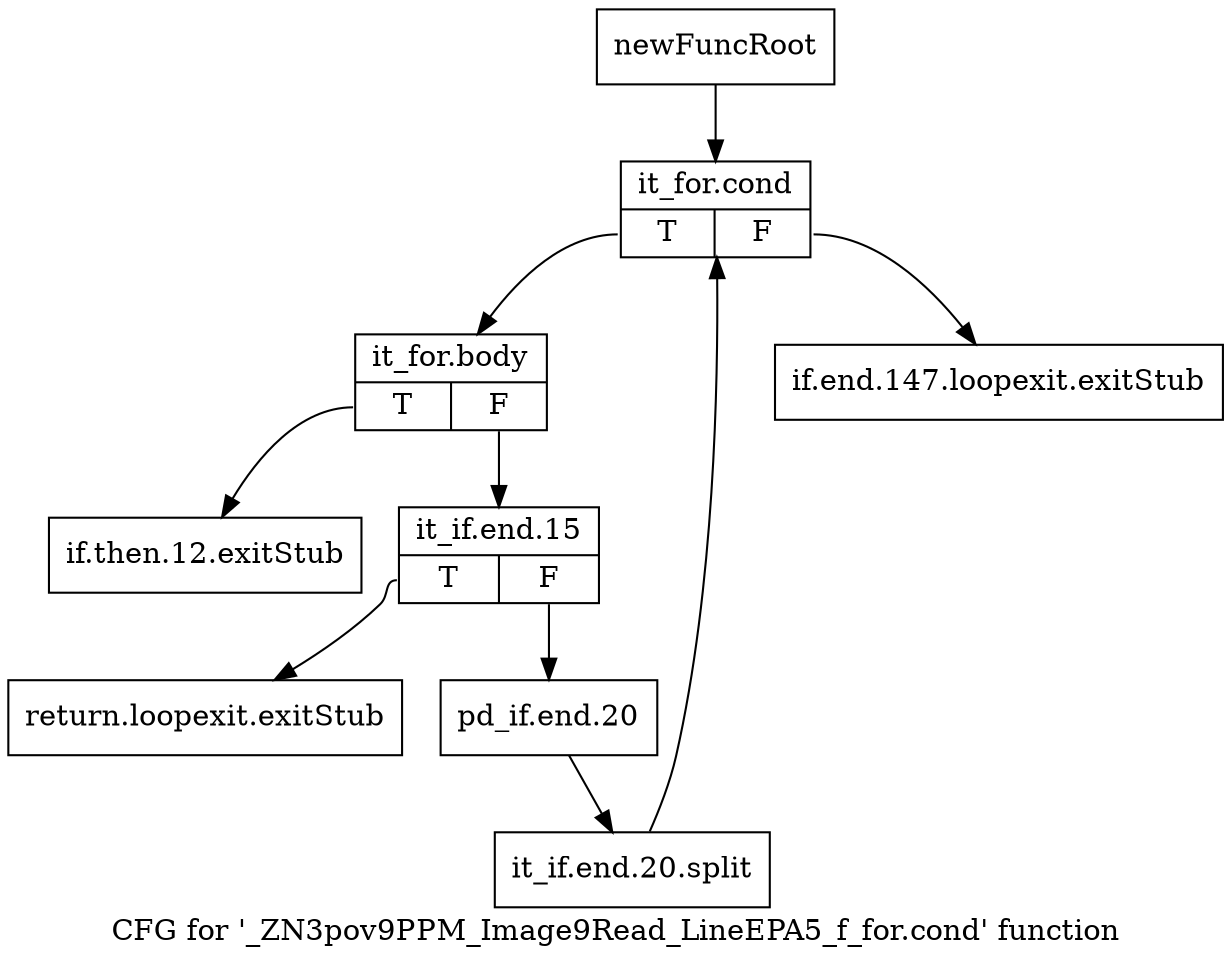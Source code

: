 digraph "CFG for '_ZN3pov9PPM_Image9Read_LineEPA5_f_for.cond' function" {
	label="CFG for '_ZN3pov9PPM_Image9Read_LineEPA5_f_for.cond' function";

	Node0x2aa8b90 [shape=record,label="{newFuncRoot}"];
	Node0x2aa8b90 -> Node0x2aa9d50;
	Node0x2aa8be0 [shape=record,label="{if.end.147.loopexit.exitStub}"];
	Node0x2aa8c30 [shape=record,label="{if.then.12.exitStub}"];
	Node0x2aa9d00 [shape=record,label="{return.loopexit.exitStub}"];
	Node0x2aa9d50 [shape=record,label="{it_for.cond|{<s0>T|<s1>F}}"];
	Node0x2aa9d50:s0 -> Node0x2aa9da0;
	Node0x2aa9d50:s1 -> Node0x2aa8be0;
	Node0x2aa9da0 [shape=record,label="{it_for.body|{<s0>T|<s1>F}}"];
	Node0x2aa9da0:s0 -> Node0x2aa8c30;
	Node0x2aa9da0:s1 -> Node0x2aa9df0;
	Node0x2aa9df0 [shape=record,label="{it_if.end.15|{<s0>T|<s1>F}}"];
	Node0x2aa9df0:s0 -> Node0x2aa9d00;
	Node0x2aa9df0:s1 -> Node0x2aa9e40;
	Node0x2aa9e40 [shape=record,label="{pd_if.end.20}"];
	Node0x2aa9e40 -> Node0x36e79d0;
	Node0x36e79d0 [shape=record,label="{it_if.end.20.split}"];
	Node0x36e79d0 -> Node0x2aa9d50;
}
